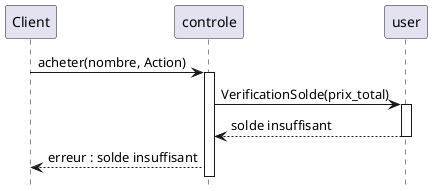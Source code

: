 @startuml
'solde insuffisant
Participant "Client" as C
Participant "controle" as co
Participant "user" as U

hide footbox

C -> co : acheter(nombre, Action)
activate co

co -> U : VerificationSolde(prix_total)
activate U

U --> co : solde insuffisant
deactivate U

co --> C : erreur : solde insuffisant

@enduml